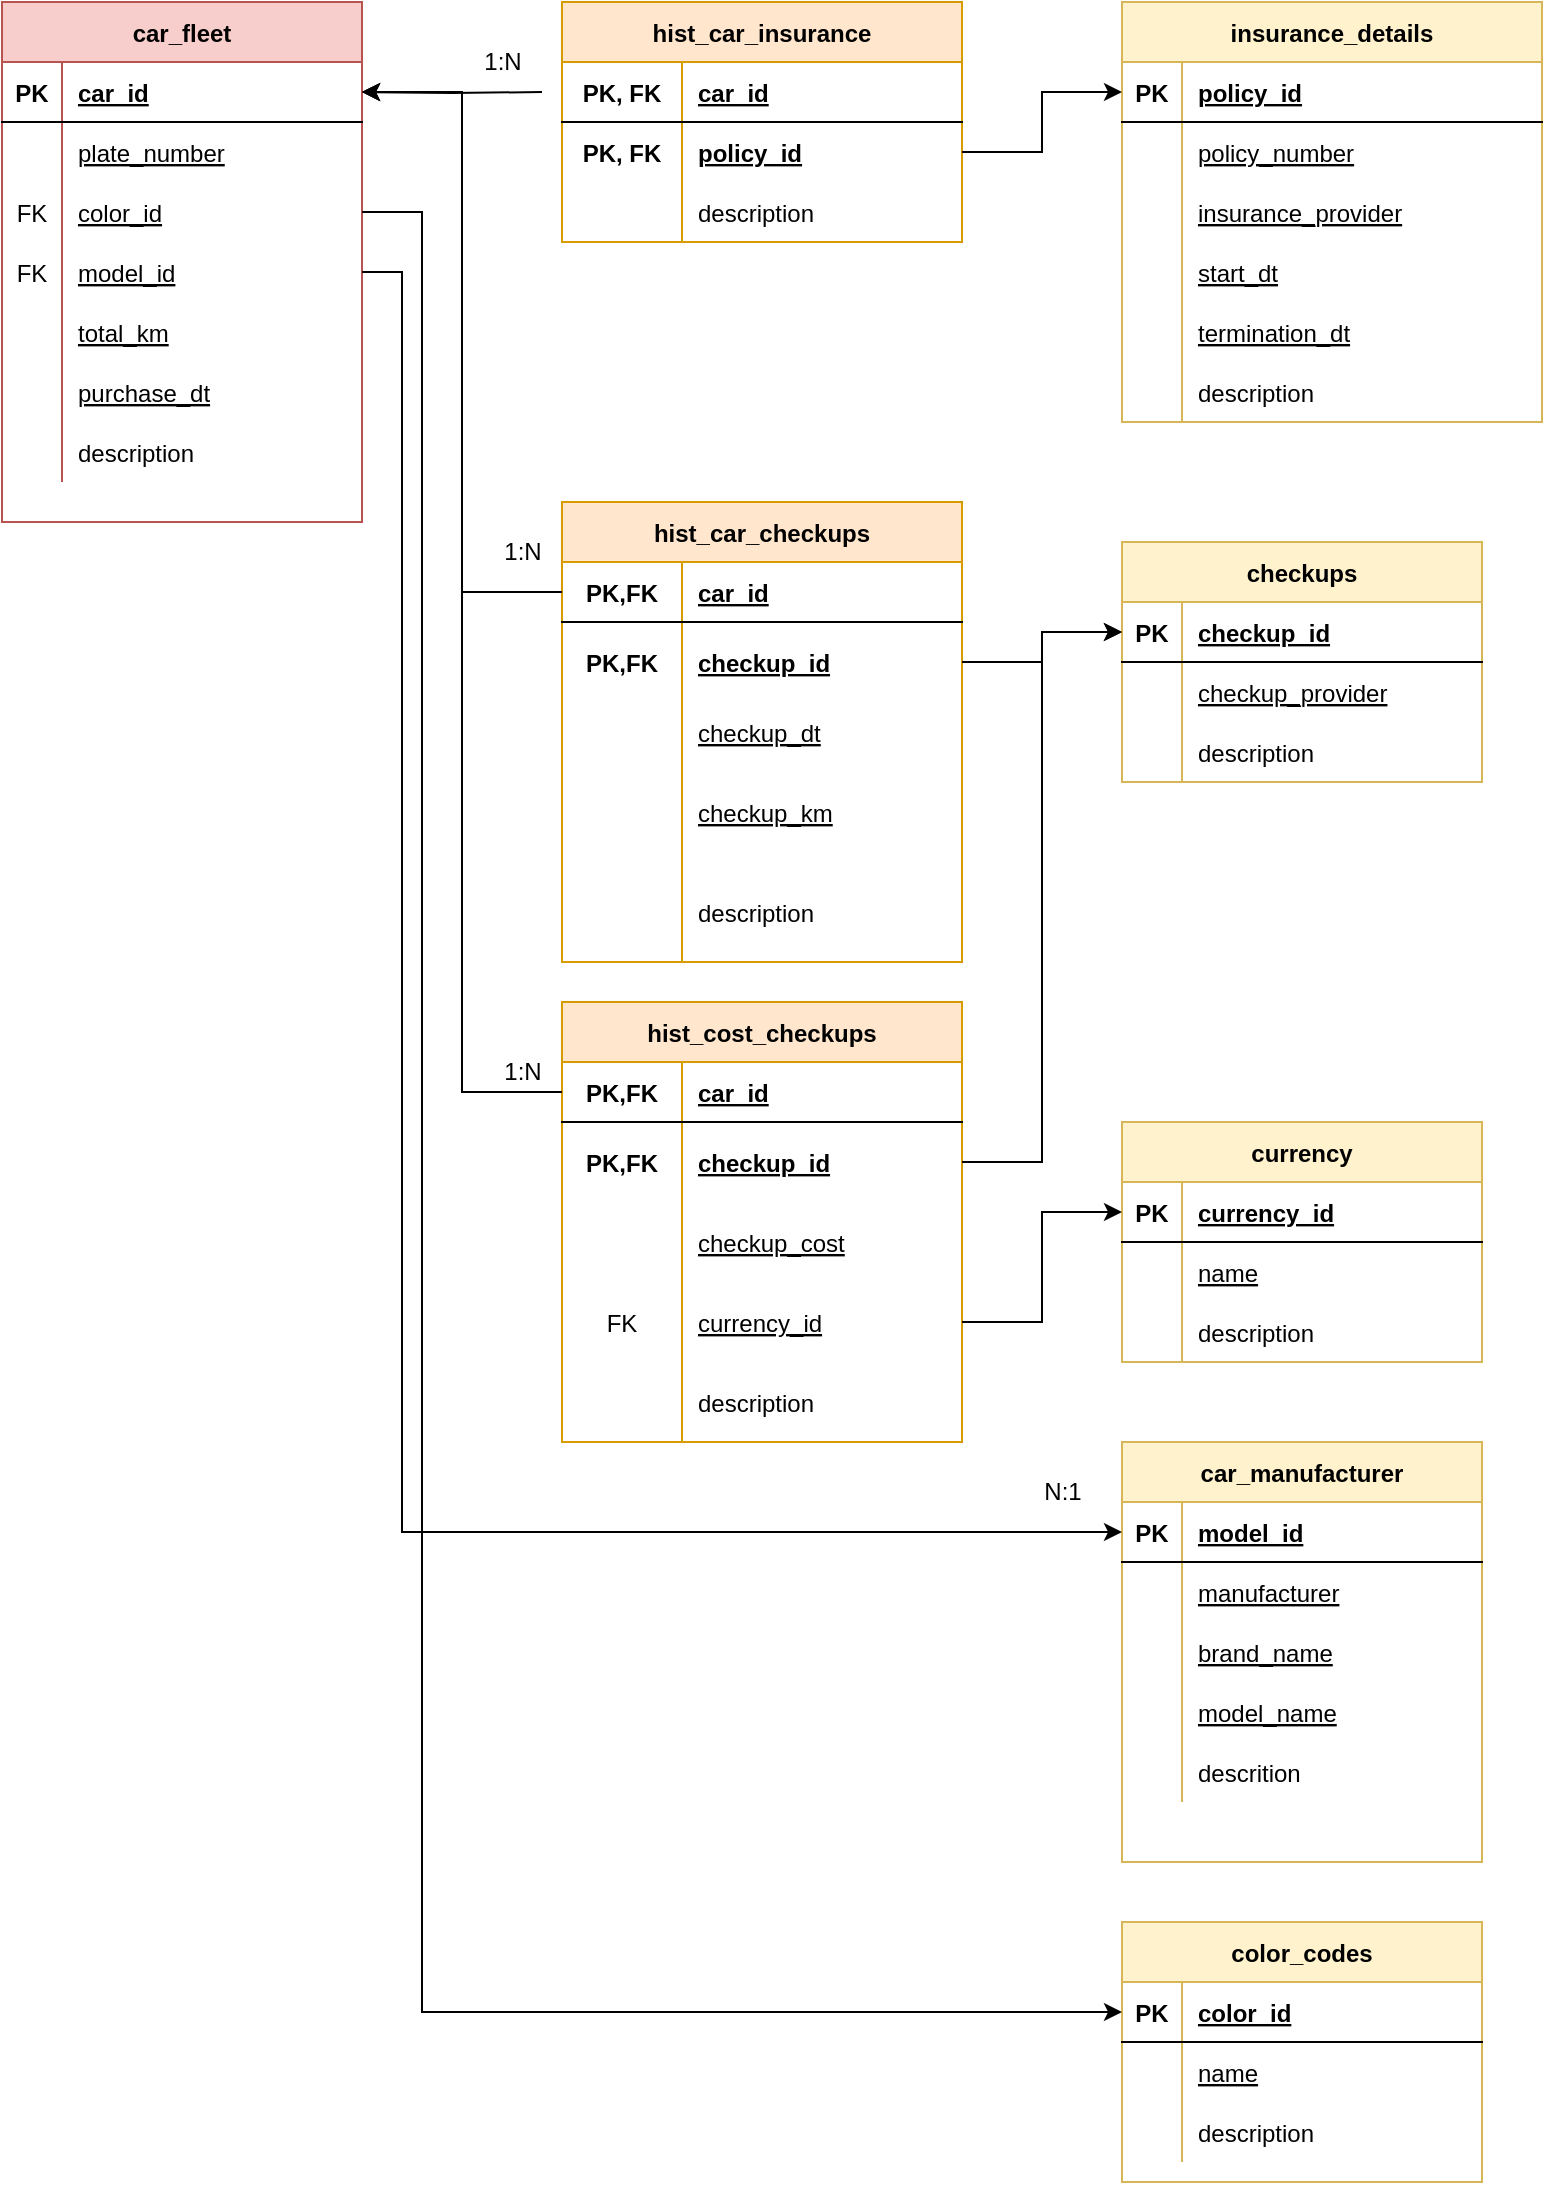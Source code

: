 <mxfile version="20.3.0" type="device"><diagram id="R2lEEEUBdFMjLlhIrx00" name="Assessment _SQL _KeepCoding"><mxGraphModel dx="1747" dy="847" grid="1" gridSize="10" guides="1" tooltips="1" connect="1" arrows="1" fold="1" page="1" pageScale="1" pageWidth="850" pageHeight="1100" math="0" shadow="0" extFonts="Permanent Marker^https://fonts.googleapis.com/css?family=Permanent+Marker"><root><mxCell id="0"/><mxCell id="1" parent="0"/><mxCell id="66miXNXE7-vzJyW-9gJC-1" value="car_fleet" style="shape=table;startSize=30;container=1;collapsible=1;childLayout=tableLayout;fixedRows=1;rowLines=0;fontStyle=1;align=center;resizeLast=1;fillColor=#f8cecc;strokeColor=#b85450;" parent="1" vertex="1"><mxGeometry x="-800" y="40" width="180" height="260" as="geometry"/></mxCell><mxCell id="66miXNXE7-vzJyW-9gJC-2" value="" style="shape=tableRow;horizontal=0;startSize=0;swimlaneHead=0;swimlaneBody=0;fillColor=none;collapsible=0;dropTarget=0;points=[[0,0.5],[1,0.5]];portConstraint=eastwest;top=0;left=0;right=0;bottom=1;" parent="66miXNXE7-vzJyW-9gJC-1" vertex="1"><mxGeometry y="30" width="180" height="30" as="geometry"/></mxCell><mxCell id="66miXNXE7-vzJyW-9gJC-3" value="PK" style="shape=partialRectangle;connectable=0;fillColor=none;top=0;left=0;bottom=0;right=0;fontStyle=1;overflow=hidden;" parent="66miXNXE7-vzJyW-9gJC-2" vertex="1"><mxGeometry width="30" height="30" as="geometry"><mxRectangle width="30" height="30" as="alternateBounds"/></mxGeometry></mxCell><mxCell id="66miXNXE7-vzJyW-9gJC-4" value="car_id" style="shape=partialRectangle;connectable=0;fillColor=none;top=0;left=0;bottom=0;right=0;align=left;spacingLeft=6;fontStyle=5;overflow=hidden;" parent="66miXNXE7-vzJyW-9gJC-2" vertex="1"><mxGeometry x="30" width="150" height="30" as="geometry"><mxRectangle width="150" height="30" as="alternateBounds"/></mxGeometry></mxCell><mxCell id="66miXNXE7-vzJyW-9gJC-11" value="" style="shape=tableRow;horizontal=0;startSize=0;swimlaneHead=0;swimlaneBody=0;fillColor=none;collapsible=0;dropTarget=0;points=[[0,0.5],[1,0.5]];portConstraint=eastwest;top=0;left=0;right=0;bottom=0;" parent="66miXNXE7-vzJyW-9gJC-1" vertex="1"><mxGeometry y="60" width="180" height="30" as="geometry"/></mxCell><mxCell id="66miXNXE7-vzJyW-9gJC-12" value="" style="shape=partialRectangle;connectable=0;fillColor=none;top=0;left=0;bottom=0;right=0;editable=1;overflow=hidden;" parent="66miXNXE7-vzJyW-9gJC-11" vertex="1"><mxGeometry width="30" height="30" as="geometry"><mxRectangle width="30" height="30" as="alternateBounds"/></mxGeometry></mxCell><mxCell id="66miXNXE7-vzJyW-9gJC-13" value="plate_number" style="shape=partialRectangle;connectable=0;fillColor=none;top=0;left=0;bottom=0;right=0;align=left;spacingLeft=6;overflow=hidden;fontStyle=4" parent="66miXNXE7-vzJyW-9gJC-11" vertex="1"><mxGeometry x="30" width="150" height="30" as="geometry"><mxRectangle width="150" height="30" as="alternateBounds"/></mxGeometry></mxCell><mxCell id="66miXNXE7-vzJyW-9gJC-263" value="" style="shape=tableRow;horizontal=0;startSize=0;swimlaneHead=0;swimlaneBody=0;fillColor=none;collapsible=0;dropTarget=0;points=[[0,0.5],[1,0.5]];portConstraint=eastwest;top=0;left=0;right=0;bottom=0;" parent="66miXNXE7-vzJyW-9gJC-1" vertex="1"><mxGeometry y="90" width="180" height="30" as="geometry"/></mxCell><mxCell id="66miXNXE7-vzJyW-9gJC-264" value="FK" style="shape=partialRectangle;connectable=0;fillColor=none;top=0;left=0;bottom=0;right=0;editable=1;overflow=hidden;" parent="66miXNXE7-vzJyW-9gJC-263" vertex="1"><mxGeometry width="30" height="30" as="geometry"><mxRectangle width="30" height="30" as="alternateBounds"/></mxGeometry></mxCell><mxCell id="66miXNXE7-vzJyW-9gJC-265" value="color_id" style="shape=partialRectangle;connectable=0;fillColor=none;top=0;left=0;bottom=0;right=0;align=left;spacingLeft=6;overflow=hidden;fontStyle=4" parent="66miXNXE7-vzJyW-9gJC-263" vertex="1"><mxGeometry x="30" width="150" height="30" as="geometry"><mxRectangle width="150" height="30" as="alternateBounds"/></mxGeometry></mxCell><mxCell id="66miXNXE7-vzJyW-9gJC-260" value="" style="shape=tableRow;horizontal=0;startSize=0;swimlaneHead=0;swimlaneBody=0;fillColor=none;collapsible=0;dropTarget=0;points=[[0,0.5],[1,0.5]];portConstraint=eastwest;top=0;left=0;right=0;bottom=0;" parent="66miXNXE7-vzJyW-9gJC-1" vertex="1"><mxGeometry y="120" width="180" height="30" as="geometry"/></mxCell><mxCell id="66miXNXE7-vzJyW-9gJC-261" value="FK" style="shape=partialRectangle;connectable=0;fillColor=none;top=0;left=0;bottom=0;right=0;editable=1;overflow=hidden;" parent="66miXNXE7-vzJyW-9gJC-260" vertex="1"><mxGeometry width="30" height="30" as="geometry"><mxRectangle width="30" height="30" as="alternateBounds"/></mxGeometry></mxCell><mxCell id="66miXNXE7-vzJyW-9gJC-262" value="model_id" style="shape=partialRectangle;connectable=0;fillColor=none;top=0;left=0;bottom=0;right=0;align=left;spacingLeft=6;overflow=hidden;fontStyle=4" parent="66miXNXE7-vzJyW-9gJC-260" vertex="1"><mxGeometry x="30" width="150" height="30" as="geometry"><mxRectangle width="150" height="30" as="alternateBounds"/></mxGeometry></mxCell><mxCell id="66miXNXE7-vzJyW-9gJC-14" value="" style="shape=tableRow;horizontal=0;startSize=0;swimlaneHead=0;swimlaneBody=0;fillColor=none;collapsible=0;dropTarget=0;points=[[0,0.5],[1,0.5]];portConstraint=eastwest;top=0;left=0;right=0;bottom=0;" parent="66miXNXE7-vzJyW-9gJC-1" vertex="1"><mxGeometry y="150" width="180" height="30" as="geometry"/></mxCell><mxCell id="66miXNXE7-vzJyW-9gJC-15" value="" style="shape=partialRectangle;connectable=0;fillColor=none;top=0;left=0;bottom=0;right=0;editable=1;overflow=hidden;" parent="66miXNXE7-vzJyW-9gJC-14" vertex="1"><mxGeometry width="30" height="30" as="geometry"><mxRectangle width="30" height="30" as="alternateBounds"/></mxGeometry></mxCell><mxCell id="66miXNXE7-vzJyW-9gJC-16" value="total_km" style="shape=partialRectangle;connectable=0;fillColor=none;top=0;left=0;bottom=0;right=0;align=left;spacingLeft=6;overflow=hidden;fontStyle=4" parent="66miXNXE7-vzJyW-9gJC-14" vertex="1"><mxGeometry x="30" width="150" height="30" as="geometry"><mxRectangle width="150" height="30" as="alternateBounds"/></mxGeometry></mxCell><mxCell id="66miXNXE7-vzJyW-9gJC-17" value="" style="shape=tableRow;horizontal=0;startSize=0;swimlaneHead=0;swimlaneBody=0;fillColor=none;collapsible=0;dropTarget=0;points=[[0,0.5],[1,0.5]];portConstraint=eastwest;top=0;left=0;right=0;bottom=0;" parent="66miXNXE7-vzJyW-9gJC-1" vertex="1"><mxGeometry y="180" width="180" height="30" as="geometry"/></mxCell><mxCell id="66miXNXE7-vzJyW-9gJC-18" value="" style="shape=partialRectangle;connectable=0;fillColor=none;top=0;left=0;bottom=0;right=0;editable=1;overflow=hidden;" parent="66miXNXE7-vzJyW-9gJC-17" vertex="1"><mxGeometry width="30" height="30" as="geometry"><mxRectangle width="30" height="30" as="alternateBounds"/></mxGeometry></mxCell><mxCell id="66miXNXE7-vzJyW-9gJC-19" value="purchase_dt" style="shape=partialRectangle;connectable=0;fillColor=none;top=0;left=0;bottom=0;right=0;align=left;spacingLeft=6;overflow=hidden;fontStyle=4" parent="66miXNXE7-vzJyW-9gJC-17" vertex="1"><mxGeometry x="30" width="150" height="30" as="geometry"><mxRectangle width="150" height="30" as="alternateBounds"/></mxGeometry></mxCell><mxCell id="msIS6gb7sy9g52AJE3PN-18" value="" style="shape=tableRow;horizontal=0;startSize=0;swimlaneHead=0;swimlaneBody=0;fillColor=none;collapsible=0;dropTarget=0;points=[[0,0.5],[1,0.5]];portConstraint=eastwest;top=0;left=0;right=0;bottom=0;" parent="66miXNXE7-vzJyW-9gJC-1" vertex="1"><mxGeometry y="210" width="180" height="30" as="geometry"/></mxCell><mxCell id="msIS6gb7sy9g52AJE3PN-19" value="" style="shape=partialRectangle;connectable=0;fillColor=none;top=0;left=0;bottom=0;right=0;editable=1;overflow=hidden;" parent="msIS6gb7sy9g52AJE3PN-18" vertex="1"><mxGeometry width="30" height="30" as="geometry"><mxRectangle width="30" height="30" as="alternateBounds"/></mxGeometry></mxCell><mxCell id="msIS6gb7sy9g52AJE3PN-20" value="description" style="shape=partialRectangle;connectable=0;fillColor=none;top=0;left=0;bottom=0;right=0;align=left;spacingLeft=6;overflow=hidden;fontStyle=0" parent="msIS6gb7sy9g52AJE3PN-18" vertex="1"><mxGeometry x="30" width="150" height="30" as="geometry"><mxRectangle width="150" height="30" as="alternateBounds"/></mxGeometry></mxCell><mxCell id="66miXNXE7-vzJyW-9gJC-29" value="hist_car_checkups" style="shape=table;startSize=30;container=1;collapsible=1;childLayout=tableLayout;fixedRows=1;rowLines=0;fontStyle=1;align=center;resizeLast=1;fillColor=#ffe6cc;strokeColor=#d79b00;" parent="1" vertex="1"><mxGeometry x="-520" y="290" width="200" height="230" as="geometry"/></mxCell><mxCell id="66miXNXE7-vzJyW-9gJC-33" value="" style="shape=tableRow;horizontal=0;startSize=0;swimlaneHead=0;swimlaneBody=0;fillColor=none;collapsible=0;dropTarget=0;points=[[0,0.5],[1,0.5]];portConstraint=eastwest;top=0;left=0;right=0;bottom=1;" parent="66miXNXE7-vzJyW-9gJC-29" vertex="1"><mxGeometry y="30" width="200" height="30" as="geometry"/></mxCell><mxCell id="66miXNXE7-vzJyW-9gJC-34" value="PK,FK" style="shape=partialRectangle;connectable=0;fillColor=none;top=0;left=0;bottom=0;right=0;fontStyle=1;overflow=hidden;" parent="66miXNXE7-vzJyW-9gJC-33" vertex="1"><mxGeometry width="60" height="30" as="geometry"><mxRectangle width="60" height="30" as="alternateBounds"/></mxGeometry></mxCell><mxCell id="66miXNXE7-vzJyW-9gJC-35" value="car_id" style="shape=partialRectangle;connectable=0;fillColor=none;top=0;left=0;bottom=0;right=0;align=left;spacingLeft=6;fontStyle=5;overflow=hidden;" parent="66miXNXE7-vzJyW-9gJC-33" vertex="1"><mxGeometry x="60" width="140" height="30" as="geometry"><mxRectangle width="140" height="30" as="alternateBounds"/></mxGeometry></mxCell><mxCell id="66miXNXE7-vzJyW-9gJC-256" value="" style="shape=tableRow;horizontal=0;startSize=0;swimlaneHead=0;swimlaneBody=0;fillColor=none;collapsible=0;dropTarget=0;points=[[0,0.5],[1,0.5]];portConstraint=eastwest;top=0;left=0;right=0;bottom=0;" parent="66miXNXE7-vzJyW-9gJC-29" vertex="1"><mxGeometry y="60" width="200" height="40" as="geometry"/></mxCell><mxCell id="66miXNXE7-vzJyW-9gJC-257" value="PK,FK" style="shape=partialRectangle;connectable=0;fillColor=none;top=0;left=0;bottom=0;right=0;editable=1;overflow=hidden;fontStyle=1" parent="66miXNXE7-vzJyW-9gJC-256" vertex="1"><mxGeometry width="60" height="40" as="geometry"><mxRectangle width="60" height="40" as="alternateBounds"/></mxGeometry></mxCell><mxCell id="66miXNXE7-vzJyW-9gJC-258" value="checkup_id" style="shape=partialRectangle;connectable=0;fillColor=none;top=0;left=0;bottom=0;right=0;align=left;spacingLeft=6;overflow=hidden;fontStyle=5" parent="66miXNXE7-vzJyW-9gJC-256" vertex="1"><mxGeometry x="60" width="140" height="40" as="geometry"><mxRectangle width="140" height="40" as="alternateBounds"/></mxGeometry></mxCell><mxCell id="66miXNXE7-vzJyW-9gJC-36" value="" style="shape=tableRow;horizontal=0;startSize=0;swimlaneHead=0;swimlaneBody=0;fillColor=none;collapsible=0;dropTarget=0;points=[[0,0.5],[1,0.5]];portConstraint=eastwest;top=0;left=0;right=0;bottom=0;" parent="66miXNXE7-vzJyW-9gJC-29" vertex="1"><mxGeometry y="100" width="200" height="30" as="geometry"/></mxCell><mxCell id="66miXNXE7-vzJyW-9gJC-37" value="" style="shape=partialRectangle;connectable=0;fillColor=none;top=0;left=0;bottom=0;right=0;editable=1;overflow=hidden;" parent="66miXNXE7-vzJyW-9gJC-36" vertex="1"><mxGeometry width="60" height="30" as="geometry"><mxRectangle width="60" height="30" as="alternateBounds"/></mxGeometry></mxCell><mxCell id="66miXNXE7-vzJyW-9gJC-38" value="checkup_dt" style="shape=partialRectangle;connectable=0;fillColor=none;top=0;left=0;bottom=0;right=0;align=left;spacingLeft=6;overflow=hidden;fontStyle=4" parent="66miXNXE7-vzJyW-9gJC-36" vertex="1"><mxGeometry x="60" width="140" height="30" as="geometry"><mxRectangle width="140" height="30" as="alternateBounds"/></mxGeometry></mxCell><mxCell id="66miXNXE7-vzJyW-9gJC-42" value="" style="shape=tableRow;horizontal=0;startSize=0;swimlaneHead=0;swimlaneBody=0;fillColor=none;collapsible=0;dropTarget=0;points=[[0,0.5],[1,0.5]];portConstraint=eastwest;top=0;left=0;right=0;bottom=0;" parent="66miXNXE7-vzJyW-9gJC-29" vertex="1"><mxGeometry y="130" width="200" height="50" as="geometry"/></mxCell><mxCell id="66miXNXE7-vzJyW-9gJC-43" value="" style="shape=partialRectangle;connectable=0;fillColor=none;top=0;left=0;bottom=0;right=0;editable=1;overflow=hidden;" parent="66miXNXE7-vzJyW-9gJC-42" vertex="1"><mxGeometry width="60" height="50" as="geometry"><mxRectangle width="60" height="50" as="alternateBounds"/></mxGeometry></mxCell><mxCell id="66miXNXE7-vzJyW-9gJC-44" value="checkup_km" style="shape=partialRectangle;connectable=0;fillColor=none;top=0;left=0;bottom=0;right=0;align=left;spacingLeft=6;overflow=hidden;fontStyle=4" parent="66miXNXE7-vzJyW-9gJC-42" vertex="1"><mxGeometry x="60" width="140" height="50" as="geometry"><mxRectangle width="140" height="50" as="alternateBounds"/></mxGeometry></mxCell><mxCell id="kOmPLWge3kSSVFrsm4hK-1" value="" style="shape=tableRow;horizontal=0;startSize=0;swimlaneHead=0;swimlaneBody=0;fillColor=none;collapsible=0;dropTarget=0;points=[[0,0.5],[1,0.5]];portConstraint=eastwest;top=0;left=0;right=0;bottom=0;" parent="66miXNXE7-vzJyW-9gJC-29" vertex="1"><mxGeometry y="180" width="200" height="50" as="geometry"/></mxCell><mxCell id="kOmPLWge3kSSVFrsm4hK-2" value="" style="shape=partialRectangle;connectable=0;fillColor=none;top=0;left=0;bottom=0;right=0;editable=1;overflow=hidden;" parent="kOmPLWge3kSSVFrsm4hK-1" vertex="1"><mxGeometry width="60" height="50" as="geometry"><mxRectangle width="60" height="50" as="alternateBounds"/></mxGeometry></mxCell><mxCell id="kOmPLWge3kSSVFrsm4hK-3" value="description" style="shape=partialRectangle;connectable=0;fillColor=none;top=0;left=0;bottom=0;right=0;align=left;spacingLeft=6;overflow=hidden;fontStyle=0" parent="kOmPLWge3kSSVFrsm4hK-1" vertex="1"><mxGeometry x="60" width="140" height="50" as="geometry"><mxRectangle width="140" height="50" as="alternateBounds"/></mxGeometry></mxCell><mxCell id="66miXNXE7-vzJyW-9gJC-45" value="insurance_details" style="shape=table;startSize=30;container=1;collapsible=1;childLayout=tableLayout;fixedRows=1;rowLines=0;fontStyle=1;align=center;resizeLast=1;fillColor=#fff2cc;strokeColor=#d6b656;" parent="1" vertex="1"><mxGeometry x="-240" y="40" width="210" height="210" as="geometry"/></mxCell><mxCell id="66miXNXE7-vzJyW-9gJC-46" value="" style="shape=tableRow;horizontal=0;startSize=0;swimlaneHead=0;swimlaneBody=0;fillColor=none;collapsible=0;dropTarget=0;points=[[0,0.5],[1,0.5]];portConstraint=eastwest;top=0;left=0;right=0;bottom=1;" parent="66miXNXE7-vzJyW-9gJC-45" vertex="1"><mxGeometry y="30" width="210" height="30" as="geometry"/></mxCell><mxCell id="66miXNXE7-vzJyW-9gJC-47" value="PK" style="shape=partialRectangle;connectable=0;fillColor=none;top=0;left=0;bottom=0;right=0;fontStyle=1;overflow=hidden;" parent="66miXNXE7-vzJyW-9gJC-46" vertex="1"><mxGeometry width="30" height="30" as="geometry"><mxRectangle width="30" height="30" as="alternateBounds"/></mxGeometry></mxCell><mxCell id="66miXNXE7-vzJyW-9gJC-48" value="policy_id" style="shape=partialRectangle;connectable=0;fillColor=none;top=0;left=0;bottom=0;right=0;align=left;spacingLeft=6;fontStyle=5;overflow=hidden;" parent="66miXNXE7-vzJyW-9gJC-46" vertex="1"><mxGeometry x="30" width="180" height="30" as="geometry"><mxRectangle width="180" height="30" as="alternateBounds"/></mxGeometry></mxCell><mxCell id="66miXNXE7-vzJyW-9gJC-52" value="" style="shape=tableRow;horizontal=0;startSize=0;swimlaneHead=0;swimlaneBody=0;fillColor=none;collapsible=0;dropTarget=0;points=[[0,0.5],[1,0.5]];portConstraint=eastwest;top=0;left=0;right=0;bottom=0;" parent="66miXNXE7-vzJyW-9gJC-45" vertex="1"><mxGeometry y="60" width="210" height="30" as="geometry"/></mxCell><mxCell id="66miXNXE7-vzJyW-9gJC-53" value="" style="shape=partialRectangle;connectable=0;fillColor=none;top=0;left=0;bottom=0;right=0;editable=1;overflow=hidden;" parent="66miXNXE7-vzJyW-9gJC-52" vertex="1"><mxGeometry width="30" height="30" as="geometry"><mxRectangle width="30" height="30" as="alternateBounds"/></mxGeometry></mxCell><mxCell id="66miXNXE7-vzJyW-9gJC-54" value="policy_number" style="shape=partialRectangle;connectable=0;fillColor=none;top=0;left=0;bottom=0;right=0;align=left;spacingLeft=6;overflow=hidden;fontStyle=4" parent="66miXNXE7-vzJyW-9gJC-52" vertex="1"><mxGeometry x="30" width="180" height="30" as="geometry"><mxRectangle width="180" height="30" as="alternateBounds"/></mxGeometry></mxCell><mxCell id="66miXNXE7-vzJyW-9gJC-145" value="" style="shape=tableRow;horizontal=0;startSize=0;swimlaneHead=0;swimlaneBody=0;fillColor=none;collapsible=0;dropTarget=0;points=[[0,0.5],[1,0.5]];portConstraint=eastwest;top=0;left=0;right=0;bottom=0;" parent="66miXNXE7-vzJyW-9gJC-45" vertex="1"><mxGeometry y="90" width="210" height="30" as="geometry"/></mxCell><mxCell id="66miXNXE7-vzJyW-9gJC-146" value="" style="shape=partialRectangle;connectable=0;fillColor=none;top=0;left=0;bottom=0;right=0;editable=1;overflow=hidden;" parent="66miXNXE7-vzJyW-9gJC-145" vertex="1"><mxGeometry width="30" height="30" as="geometry"><mxRectangle width="30" height="30" as="alternateBounds"/></mxGeometry></mxCell><mxCell id="66miXNXE7-vzJyW-9gJC-147" value="insurance_provider" style="shape=partialRectangle;connectable=0;fillColor=none;top=0;left=0;bottom=0;right=0;align=left;spacingLeft=6;overflow=hidden;fontStyle=4" parent="66miXNXE7-vzJyW-9gJC-145" vertex="1"><mxGeometry x="30" width="180" height="30" as="geometry"><mxRectangle width="180" height="30" as="alternateBounds"/></mxGeometry></mxCell><mxCell id="msIS6gb7sy9g52AJE3PN-24" value="" style="shape=tableRow;horizontal=0;startSize=0;swimlaneHead=0;swimlaneBody=0;fillColor=none;collapsible=0;dropTarget=0;points=[[0,0.5],[1,0.5]];portConstraint=eastwest;top=0;left=0;right=0;bottom=0;" parent="66miXNXE7-vzJyW-9gJC-45" vertex="1"><mxGeometry y="120" width="210" height="30" as="geometry"/></mxCell><mxCell id="msIS6gb7sy9g52AJE3PN-25" value="" style="shape=partialRectangle;connectable=0;fillColor=none;top=0;left=0;bottom=0;right=0;editable=1;overflow=hidden;" parent="msIS6gb7sy9g52AJE3PN-24" vertex="1"><mxGeometry width="30" height="30" as="geometry"><mxRectangle width="30" height="30" as="alternateBounds"/></mxGeometry></mxCell><mxCell id="msIS6gb7sy9g52AJE3PN-26" value="start_dt" style="shape=partialRectangle;connectable=0;fillColor=none;top=0;left=0;bottom=0;right=0;align=left;spacingLeft=6;overflow=hidden;fontStyle=4" parent="msIS6gb7sy9g52AJE3PN-24" vertex="1"><mxGeometry x="30" width="180" height="30" as="geometry"><mxRectangle width="180" height="30" as="alternateBounds"/></mxGeometry></mxCell><mxCell id="66miXNXE7-vzJyW-9gJC-123" value="" style="shape=tableRow;horizontal=0;startSize=0;swimlaneHead=0;swimlaneBody=0;fillColor=none;collapsible=0;dropTarget=0;points=[[0,0.5],[1,0.5]];portConstraint=eastwest;top=0;left=0;right=0;bottom=0;" parent="66miXNXE7-vzJyW-9gJC-45" vertex="1"><mxGeometry y="150" width="210" height="30" as="geometry"/></mxCell><mxCell id="66miXNXE7-vzJyW-9gJC-124" value="" style="shape=partialRectangle;connectable=0;fillColor=none;top=0;left=0;bottom=0;right=0;editable=1;overflow=hidden;" parent="66miXNXE7-vzJyW-9gJC-123" vertex="1"><mxGeometry width="30" height="30" as="geometry"><mxRectangle width="30" height="30" as="alternateBounds"/></mxGeometry></mxCell><mxCell id="66miXNXE7-vzJyW-9gJC-125" value="termination_dt" style="shape=partialRectangle;connectable=0;fillColor=none;top=0;left=0;bottom=0;right=0;align=left;spacingLeft=6;overflow=hidden;fontStyle=4" parent="66miXNXE7-vzJyW-9gJC-123" vertex="1"><mxGeometry x="30" width="180" height="30" as="geometry"><mxRectangle width="180" height="30" as="alternateBounds"/></mxGeometry></mxCell><mxCell id="msIS6gb7sy9g52AJE3PN-21" value="" style="shape=tableRow;horizontal=0;startSize=0;swimlaneHead=0;swimlaneBody=0;fillColor=none;collapsible=0;dropTarget=0;points=[[0,0.5],[1,0.5]];portConstraint=eastwest;top=0;left=0;right=0;bottom=0;" parent="66miXNXE7-vzJyW-9gJC-45" vertex="1"><mxGeometry y="180" width="210" height="30" as="geometry"/></mxCell><mxCell id="msIS6gb7sy9g52AJE3PN-22" value="" style="shape=partialRectangle;connectable=0;fillColor=none;top=0;left=0;bottom=0;right=0;editable=1;overflow=hidden;" parent="msIS6gb7sy9g52AJE3PN-21" vertex="1"><mxGeometry width="30" height="30" as="geometry"><mxRectangle width="30" height="30" as="alternateBounds"/></mxGeometry></mxCell><mxCell id="msIS6gb7sy9g52AJE3PN-23" value="description" style="shape=partialRectangle;connectable=0;fillColor=none;top=0;left=0;bottom=0;right=0;align=left;spacingLeft=6;overflow=hidden;fontStyle=0" parent="msIS6gb7sy9g52AJE3PN-21" vertex="1"><mxGeometry x="30" width="180" height="30" as="geometry"><mxRectangle width="180" height="30" as="alternateBounds"/></mxGeometry></mxCell><mxCell id="66miXNXE7-vzJyW-9gJC-74" value="hist_car_insurance" style="shape=table;startSize=30;container=1;collapsible=1;childLayout=tableLayout;fixedRows=1;rowLines=0;fontStyle=1;align=center;resizeLast=1;fillColor=#ffe6cc;strokeColor=#d79b00;" parent="1" vertex="1"><mxGeometry x="-520" y="40" width="200" height="120" as="geometry"/></mxCell><mxCell id="66miXNXE7-vzJyW-9gJC-111" value="" style="shape=tableRow;horizontal=0;startSize=0;swimlaneHead=0;swimlaneBody=0;fillColor=none;collapsible=0;dropTarget=0;points=[[0,0.5],[1,0.5]];portConstraint=eastwest;top=0;left=0;right=0;bottom=1;" parent="66miXNXE7-vzJyW-9gJC-74" vertex="1"><mxGeometry y="30" width="200" height="30" as="geometry"/></mxCell><mxCell id="66miXNXE7-vzJyW-9gJC-112" value="PK, FK" style="shape=partialRectangle;connectable=0;fillColor=none;top=0;left=0;bottom=0;right=0;fontStyle=1;overflow=hidden;" parent="66miXNXE7-vzJyW-9gJC-111" vertex="1"><mxGeometry width="60" height="30" as="geometry"><mxRectangle width="60" height="30" as="alternateBounds"/></mxGeometry></mxCell><mxCell id="66miXNXE7-vzJyW-9gJC-113" value="car_id" style="shape=partialRectangle;connectable=0;fillColor=none;top=0;left=0;bottom=0;right=0;align=left;spacingLeft=6;fontStyle=5;overflow=hidden;" parent="66miXNXE7-vzJyW-9gJC-111" vertex="1"><mxGeometry x="60" width="140" height="30" as="geometry"><mxRectangle width="140" height="30" as="alternateBounds"/></mxGeometry></mxCell><mxCell id="66miXNXE7-vzJyW-9gJC-81" value="" style="shape=tableRow;horizontal=0;startSize=0;swimlaneHead=0;swimlaneBody=0;fillColor=none;collapsible=0;dropTarget=0;points=[[0,0.5],[1,0.5]];portConstraint=eastwest;top=0;left=0;right=0;bottom=0;" parent="66miXNXE7-vzJyW-9gJC-74" vertex="1"><mxGeometry y="60" width="200" height="30" as="geometry"/></mxCell><mxCell id="66miXNXE7-vzJyW-9gJC-82" value="PK, FK" style="shape=partialRectangle;connectable=0;fillColor=none;top=0;left=0;bottom=0;right=0;editable=1;overflow=hidden;fontStyle=1" parent="66miXNXE7-vzJyW-9gJC-81" vertex="1"><mxGeometry width="60" height="30" as="geometry"><mxRectangle width="60" height="30" as="alternateBounds"/></mxGeometry></mxCell><mxCell id="66miXNXE7-vzJyW-9gJC-83" value="policy_id" style="shape=partialRectangle;connectable=0;fillColor=none;top=0;left=0;bottom=0;right=0;align=left;spacingLeft=6;overflow=hidden;fontStyle=5" parent="66miXNXE7-vzJyW-9gJC-81" vertex="1"><mxGeometry x="60" width="140" height="30" as="geometry"><mxRectangle width="140" height="30" as="alternateBounds"/></mxGeometry></mxCell><mxCell id="msIS6gb7sy9g52AJE3PN-27" value="" style="shape=tableRow;horizontal=0;startSize=0;swimlaneHead=0;swimlaneBody=0;fillColor=none;collapsible=0;dropTarget=0;points=[[0,0.5],[1,0.5]];portConstraint=eastwest;top=0;left=0;right=0;bottom=0;" parent="66miXNXE7-vzJyW-9gJC-74" vertex="1"><mxGeometry y="90" width="200" height="30" as="geometry"/></mxCell><mxCell id="msIS6gb7sy9g52AJE3PN-28" value="" style="shape=partialRectangle;connectable=0;fillColor=none;top=0;left=0;bottom=0;right=0;editable=1;overflow=hidden;fontStyle=1" parent="msIS6gb7sy9g52AJE3PN-27" vertex="1"><mxGeometry width="60" height="30" as="geometry"><mxRectangle width="60" height="30" as="alternateBounds"/></mxGeometry></mxCell><mxCell id="msIS6gb7sy9g52AJE3PN-29" value="description" style="shape=partialRectangle;connectable=0;fillColor=none;top=0;left=0;bottom=0;right=0;align=left;spacingLeft=6;overflow=hidden;fontStyle=0" parent="msIS6gb7sy9g52AJE3PN-27" vertex="1"><mxGeometry x="60" width="140" height="30" as="geometry"><mxRectangle width="140" height="30" as="alternateBounds"/></mxGeometry></mxCell><mxCell id="66miXNXE7-vzJyW-9gJC-126" style="edgeStyle=orthogonalEdgeStyle;rounded=0;orthogonalLoop=1;jettySize=auto;html=1;exitX=1;exitY=0.5;exitDx=0;exitDy=0;entryX=0;entryY=0.5;entryDx=0;entryDy=0;" parent="1" source="66miXNXE7-vzJyW-9gJC-81" target="66miXNXE7-vzJyW-9gJC-46" edge="1"><mxGeometry relative="1" as="geometry"/></mxCell><mxCell id="66miXNXE7-vzJyW-9gJC-127" style="edgeStyle=orthogonalEdgeStyle;rounded=0;orthogonalLoop=1;jettySize=auto;html=1;exitX=0;exitY=0.5;exitDx=0;exitDy=0;" parent="1" target="66miXNXE7-vzJyW-9gJC-2" edge="1"><mxGeometry relative="1" as="geometry"><mxPoint x="-530.0" y="85" as="sourcePoint"/></mxGeometry></mxCell><mxCell id="66miXNXE7-vzJyW-9gJC-128" value="checkups" style="shape=table;startSize=30;container=1;collapsible=1;childLayout=tableLayout;fixedRows=1;rowLines=0;fontStyle=1;align=center;resizeLast=1;fillColor=#fff2cc;strokeColor=#d6b656;" parent="1" vertex="1"><mxGeometry x="-240" y="310" width="180" height="120" as="geometry"/></mxCell><mxCell id="66miXNXE7-vzJyW-9gJC-129" value="" style="shape=tableRow;horizontal=0;startSize=0;swimlaneHead=0;swimlaneBody=0;fillColor=none;collapsible=0;dropTarget=0;points=[[0,0.5],[1,0.5]];portConstraint=eastwest;top=0;left=0;right=0;bottom=1;" parent="66miXNXE7-vzJyW-9gJC-128" vertex="1"><mxGeometry y="30" width="180" height="30" as="geometry"/></mxCell><mxCell id="66miXNXE7-vzJyW-9gJC-130" value="PK" style="shape=partialRectangle;connectable=0;fillColor=none;top=0;left=0;bottom=0;right=0;fontStyle=1;overflow=hidden;" parent="66miXNXE7-vzJyW-9gJC-129" vertex="1"><mxGeometry width="30" height="30" as="geometry"><mxRectangle width="30" height="30" as="alternateBounds"/></mxGeometry></mxCell><mxCell id="66miXNXE7-vzJyW-9gJC-131" value="checkup_id" style="shape=partialRectangle;connectable=0;fillColor=none;top=0;left=0;bottom=0;right=0;align=left;spacingLeft=6;fontStyle=5;overflow=hidden;" parent="66miXNXE7-vzJyW-9gJC-129" vertex="1"><mxGeometry x="30" width="150" height="30" as="geometry"><mxRectangle width="150" height="30" as="alternateBounds"/></mxGeometry></mxCell><mxCell id="66miXNXE7-vzJyW-9gJC-135" value="" style="shape=tableRow;horizontal=0;startSize=0;swimlaneHead=0;swimlaneBody=0;fillColor=none;collapsible=0;dropTarget=0;points=[[0,0.5],[1,0.5]];portConstraint=eastwest;top=0;left=0;right=0;bottom=0;" parent="66miXNXE7-vzJyW-9gJC-128" vertex="1"><mxGeometry y="60" width="180" height="30" as="geometry"/></mxCell><mxCell id="66miXNXE7-vzJyW-9gJC-136" value="" style="shape=partialRectangle;connectable=0;fillColor=none;top=0;left=0;bottom=0;right=0;editable=1;overflow=hidden;" parent="66miXNXE7-vzJyW-9gJC-135" vertex="1"><mxGeometry width="30" height="30" as="geometry"><mxRectangle width="30" height="30" as="alternateBounds"/></mxGeometry></mxCell><mxCell id="66miXNXE7-vzJyW-9gJC-137" value="checkup_provider" style="shape=partialRectangle;connectable=0;fillColor=none;top=0;left=0;bottom=0;right=0;align=left;spacingLeft=6;overflow=hidden;fontStyle=4" parent="66miXNXE7-vzJyW-9gJC-135" vertex="1"><mxGeometry x="30" width="150" height="30" as="geometry"><mxRectangle width="150" height="30" as="alternateBounds"/></mxGeometry></mxCell><mxCell id="66miXNXE7-vzJyW-9gJC-148" value="" style="shape=tableRow;horizontal=0;startSize=0;swimlaneHead=0;swimlaneBody=0;fillColor=none;collapsible=0;dropTarget=0;points=[[0,0.5],[1,0.5]];portConstraint=eastwest;top=0;left=0;right=0;bottom=0;" parent="66miXNXE7-vzJyW-9gJC-128" vertex="1"><mxGeometry y="90" width="180" height="30" as="geometry"/></mxCell><mxCell id="66miXNXE7-vzJyW-9gJC-149" value="" style="shape=partialRectangle;connectable=0;fillColor=none;top=0;left=0;bottom=0;right=0;editable=1;overflow=hidden;" parent="66miXNXE7-vzJyW-9gJC-148" vertex="1"><mxGeometry width="30" height="30" as="geometry"><mxRectangle width="30" height="30" as="alternateBounds"/></mxGeometry></mxCell><mxCell id="66miXNXE7-vzJyW-9gJC-150" value="description" style="shape=partialRectangle;connectable=0;fillColor=none;top=0;left=0;bottom=0;right=0;align=left;spacingLeft=6;overflow=hidden;" parent="66miXNXE7-vzJyW-9gJC-148" vertex="1"><mxGeometry x="30" width="150" height="30" as="geometry"><mxRectangle width="150" height="30" as="alternateBounds"/></mxGeometry></mxCell><mxCell id="66miXNXE7-vzJyW-9gJC-142" style="edgeStyle=orthogonalEdgeStyle;rounded=0;orthogonalLoop=1;jettySize=auto;html=1;exitX=0;exitY=0.5;exitDx=0;exitDy=0;entryX=1;entryY=0.5;entryDx=0;entryDy=0;" parent="1" source="66miXNXE7-vzJyW-9gJC-33" target="66miXNXE7-vzJyW-9gJC-2" edge="1"><mxGeometry relative="1" as="geometry"><mxPoint x="-530" y="355" as="sourcePoint"/><Array as="points"><mxPoint x="-570" y="335"/><mxPoint x="-570" y="85"/></Array></mxGeometry></mxCell><mxCell id="66miXNXE7-vzJyW-9gJC-208" value="car_manufacturer" style="shape=table;startSize=30;container=1;collapsible=1;childLayout=tableLayout;fixedRows=1;rowLines=0;fontStyle=1;align=center;resizeLast=1;fillColor=#fff2cc;strokeColor=#d6b656;" parent="1" vertex="1"><mxGeometry x="-240" y="760" width="180" height="210" as="geometry"/></mxCell><mxCell id="66miXNXE7-vzJyW-9gJC-209" value="" style="shape=tableRow;horizontal=0;startSize=0;swimlaneHead=0;swimlaneBody=0;fillColor=none;collapsible=0;dropTarget=0;points=[[0,0.5],[1,0.5]];portConstraint=eastwest;top=0;left=0;right=0;bottom=1;" parent="66miXNXE7-vzJyW-9gJC-208" vertex="1"><mxGeometry y="30" width="180" height="30" as="geometry"/></mxCell><mxCell id="66miXNXE7-vzJyW-9gJC-210" value="PK" style="shape=partialRectangle;connectable=0;fillColor=none;top=0;left=0;bottom=0;right=0;fontStyle=1;overflow=hidden;" parent="66miXNXE7-vzJyW-9gJC-209" vertex="1"><mxGeometry width="30" height="30" as="geometry"><mxRectangle width="30" height="30" as="alternateBounds"/></mxGeometry></mxCell><mxCell id="66miXNXE7-vzJyW-9gJC-211" value="model_id" style="shape=partialRectangle;connectable=0;fillColor=none;top=0;left=0;bottom=0;right=0;align=left;spacingLeft=6;fontStyle=5;overflow=hidden;" parent="66miXNXE7-vzJyW-9gJC-209" vertex="1"><mxGeometry x="30" width="150" height="30" as="geometry"><mxRectangle width="150" height="30" as="alternateBounds"/></mxGeometry></mxCell><mxCell id="66miXNXE7-vzJyW-9gJC-215" value="" style="shape=tableRow;horizontal=0;startSize=0;swimlaneHead=0;swimlaneBody=0;fillColor=none;collapsible=0;dropTarget=0;points=[[0,0.5],[1,0.5]];portConstraint=eastwest;top=0;left=0;right=0;bottom=0;" parent="66miXNXE7-vzJyW-9gJC-208" vertex="1"><mxGeometry y="60" width="180" height="30" as="geometry"/></mxCell><mxCell id="66miXNXE7-vzJyW-9gJC-216" value="" style="shape=partialRectangle;connectable=0;fillColor=none;top=0;left=0;bottom=0;right=0;editable=1;overflow=hidden;" parent="66miXNXE7-vzJyW-9gJC-215" vertex="1"><mxGeometry width="30" height="30" as="geometry"><mxRectangle width="30" height="30" as="alternateBounds"/></mxGeometry></mxCell><mxCell id="66miXNXE7-vzJyW-9gJC-217" value="manufacturer" style="shape=partialRectangle;connectable=0;fillColor=none;top=0;left=0;bottom=0;right=0;align=left;spacingLeft=6;overflow=hidden;fontStyle=4" parent="66miXNXE7-vzJyW-9gJC-215" vertex="1"><mxGeometry x="30" width="150" height="30" as="geometry"><mxRectangle width="150" height="30" as="alternateBounds"/></mxGeometry></mxCell><mxCell id="66miXNXE7-vzJyW-9gJC-285" value="" style="shape=tableRow;horizontal=0;startSize=0;swimlaneHead=0;swimlaneBody=0;fillColor=none;collapsible=0;dropTarget=0;points=[[0,0.5],[1,0.5]];portConstraint=eastwest;top=0;left=0;right=0;bottom=0;" parent="66miXNXE7-vzJyW-9gJC-208" vertex="1"><mxGeometry y="90" width="180" height="30" as="geometry"/></mxCell><mxCell id="66miXNXE7-vzJyW-9gJC-286" value="" style="shape=partialRectangle;connectable=0;fillColor=none;top=0;left=0;bottom=0;right=0;editable=1;overflow=hidden;" parent="66miXNXE7-vzJyW-9gJC-285" vertex="1"><mxGeometry width="30" height="30" as="geometry"><mxRectangle width="30" height="30" as="alternateBounds"/></mxGeometry></mxCell><mxCell id="66miXNXE7-vzJyW-9gJC-287" value="brand_name" style="shape=partialRectangle;connectable=0;fillColor=none;top=0;left=0;bottom=0;right=0;align=left;spacingLeft=6;overflow=hidden;fontStyle=4" parent="66miXNXE7-vzJyW-9gJC-285" vertex="1"><mxGeometry x="30" width="150" height="30" as="geometry"><mxRectangle width="150" height="30" as="alternateBounds"/></mxGeometry></mxCell><mxCell id="66miXNXE7-vzJyW-9gJC-212" value="" style="shape=tableRow;horizontal=0;startSize=0;swimlaneHead=0;swimlaneBody=0;fillColor=none;collapsible=0;dropTarget=0;points=[[0,0.5],[1,0.5]];portConstraint=eastwest;top=0;left=0;right=0;bottom=0;" parent="66miXNXE7-vzJyW-9gJC-208" vertex="1"><mxGeometry y="120" width="180" height="30" as="geometry"/></mxCell><mxCell id="66miXNXE7-vzJyW-9gJC-213" value="" style="shape=partialRectangle;connectable=0;fillColor=none;top=0;left=0;bottom=0;right=0;editable=1;overflow=hidden;" parent="66miXNXE7-vzJyW-9gJC-212" vertex="1"><mxGeometry width="30" height="30" as="geometry"><mxRectangle width="30" height="30" as="alternateBounds"/></mxGeometry></mxCell><mxCell id="66miXNXE7-vzJyW-9gJC-214" value="model_name" style="shape=partialRectangle;connectable=0;fillColor=none;top=0;left=0;bottom=0;right=0;align=left;spacingLeft=6;overflow=hidden;fontStyle=4" parent="66miXNXE7-vzJyW-9gJC-212" vertex="1"><mxGeometry x="30" width="150" height="30" as="geometry"><mxRectangle width="150" height="30" as="alternateBounds"/></mxGeometry></mxCell><mxCell id="msIS6gb7sy9g52AJE3PN-15" value="" style="shape=tableRow;horizontal=0;startSize=0;swimlaneHead=0;swimlaneBody=0;fillColor=none;collapsible=0;dropTarget=0;points=[[0,0.5],[1,0.5]];portConstraint=eastwest;top=0;left=0;right=0;bottom=0;" parent="66miXNXE7-vzJyW-9gJC-208" vertex="1"><mxGeometry y="150" width="180" height="30" as="geometry"/></mxCell><mxCell id="msIS6gb7sy9g52AJE3PN-16" value="" style="shape=partialRectangle;connectable=0;fillColor=none;top=0;left=0;bottom=0;right=0;editable=1;overflow=hidden;" parent="msIS6gb7sy9g52AJE3PN-15" vertex="1"><mxGeometry width="30" height="30" as="geometry"><mxRectangle width="30" height="30" as="alternateBounds"/></mxGeometry></mxCell><mxCell id="msIS6gb7sy9g52AJE3PN-17" value="descrition" style="shape=partialRectangle;connectable=0;fillColor=none;top=0;left=0;bottom=0;right=0;align=left;spacingLeft=6;overflow=hidden;fontStyle=0" parent="msIS6gb7sy9g52AJE3PN-15" vertex="1"><mxGeometry x="30" width="150" height="30" as="geometry"><mxRectangle width="150" height="30" as="alternateBounds"/></mxGeometry></mxCell><mxCell id="66miXNXE7-vzJyW-9gJC-246" value="1:N" style="text;html=1;resizable=0;autosize=1;align=center;verticalAlign=middle;points=[];fillColor=none;strokeColor=none;rounded=0;" parent="1" vertex="1"><mxGeometry x="-570" y="55" width="40" height="30" as="geometry"/></mxCell><mxCell id="66miXNXE7-vzJyW-9gJC-250" value="1:N" style="text;html=1;resizable=0;autosize=1;align=center;verticalAlign=middle;points=[];fillColor=none;strokeColor=none;rounded=0;" parent="1" vertex="1"><mxGeometry x="-560" y="300" width="40" height="30" as="geometry"/></mxCell><mxCell id="66miXNXE7-vzJyW-9gJC-259" style="edgeStyle=orthogonalEdgeStyle;rounded=0;orthogonalLoop=1;jettySize=auto;html=1;exitX=1;exitY=0.5;exitDx=0;exitDy=0;entryX=0;entryY=0.5;entryDx=0;entryDy=0;fontSize=8;" parent="1" source="66miXNXE7-vzJyW-9gJC-256" target="66miXNXE7-vzJyW-9gJC-129" edge="1"><mxGeometry relative="1" as="geometry"/></mxCell><mxCell id="66miXNXE7-vzJyW-9gJC-288" style="edgeStyle=orthogonalEdgeStyle;rounded=0;orthogonalLoop=1;jettySize=auto;html=1;exitX=1;exitY=0.5;exitDx=0;exitDy=0;entryX=0;entryY=0.5;entryDx=0;entryDy=0;fontSize=8;" parent="1" source="66miXNXE7-vzJyW-9gJC-260" target="66miXNXE7-vzJyW-9gJC-209" edge="1"><mxGeometry relative="1" as="geometry"><Array as="points"><mxPoint x="-600" y="175"/><mxPoint x="-600" y="805"/></Array></mxGeometry></mxCell><mxCell id="66miXNXE7-vzJyW-9gJC-289" value="N:1" style="text;html=1;resizable=0;autosize=1;align=center;verticalAlign=middle;points=[];fillColor=none;strokeColor=none;rounded=0;" parent="1" vertex="1"><mxGeometry x="-290" y="770" width="40" height="30" as="geometry"/></mxCell><mxCell id="66miXNXE7-vzJyW-9gJC-291" value="hist_cost_checkups" style="shape=table;startSize=30;container=1;collapsible=1;childLayout=tableLayout;fixedRows=1;rowLines=0;fontStyle=1;align=center;resizeLast=1;fillColor=#ffe6cc;strokeColor=#d79b00;" parent="1" vertex="1"><mxGeometry x="-520" y="540" width="200" height="220" as="geometry"/></mxCell><mxCell id="66miXNXE7-vzJyW-9gJC-292" value="" style="shape=tableRow;horizontal=0;startSize=0;swimlaneHead=0;swimlaneBody=0;fillColor=none;collapsible=0;dropTarget=0;points=[[0,0.5],[1,0.5]];portConstraint=eastwest;top=0;left=0;right=0;bottom=1;" parent="66miXNXE7-vzJyW-9gJC-291" vertex="1"><mxGeometry y="30" width="200" height="30" as="geometry"/></mxCell><mxCell id="66miXNXE7-vzJyW-9gJC-293" value="PK,FK" style="shape=partialRectangle;connectable=0;fillColor=none;top=0;left=0;bottom=0;right=0;fontStyle=1;overflow=hidden;" parent="66miXNXE7-vzJyW-9gJC-292" vertex="1"><mxGeometry width="60" height="30" as="geometry"><mxRectangle width="60" height="30" as="alternateBounds"/></mxGeometry></mxCell><mxCell id="66miXNXE7-vzJyW-9gJC-294" value="car_id" style="shape=partialRectangle;connectable=0;fillColor=none;top=0;left=0;bottom=0;right=0;align=left;spacingLeft=6;fontStyle=5;overflow=hidden;" parent="66miXNXE7-vzJyW-9gJC-292" vertex="1"><mxGeometry x="60" width="140" height="30" as="geometry"><mxRectangle width="140" height="30" as="alternateBounds"/></mxGeometry></mxCell><mxCell id="66miXNXE7-vzJyW-9gJC-295" value="" style="shape=tableRow;horizontal=0;startSize=0;swimlaneHead=0;swimlaneBody=0;fillColor=none;collapsible=0;dropTarget=0;points=[[0,0.5],[1,0.5]];portConstraint=eastwest;top=0;left=0;right=0;bottom=0;" parent="66miXNXE7-vzJyW-9gJC-291" vertex="1"><mxGeometry y="60" width="200" height="40" as="geometry"/></mxCell><mxCell id="66miXNXE7-vzJyW-9gJC-296" value="PK,FK" style="shape=partialRectangle;connectable=0;fillColor=none;top=0;left=0;bottom=0;right=0;editable=1;overflow=hidden;fontStyle=1" parent="66miXNXE7-vzJyW-9gJC-295" vertex="1"><mxGeometry width="60" height="40" as="geometry"><mxRectangle width="60" height="40" as="alternateBounds"/></mxGeometry></mxCell><mxCell id="66miXNXE7-vzJyW-9gJC-297" value="checkup_id" style="shape=partialRectangle;connectable=0;fillColor=none;top=0;left=0;bottom=0;right=0;align=left;spacingLeft=6;overflow=hidden;fontStyle=5" parent="66miXNXE7-vzJyW-9gJC-295" vertex="1"><mxGeometry x="60" width="140" height="40" as="geometry"><mxRectangle width="140" height="40" as="alternateBounds"/></mxGeometry></mxCell><mxCell id="66miXNXE7-vzJyW-9gJC-339" value="" style="shape=tableRow;horizontal=0;startSize=0;swimlaneHead=0;swimlaneBody=0;fillColor=none;collapsible=0;dropTarget=0;points=[[0,0.5],[1,0.5]];portConstraint=eastwest;top=0;left=0;right=0;bottom=0;" parent="66miXNXE7-vzJyW-9gJC-291" vertex="1"><mxGeometry y="100" width="200" height="40" as="geometry"/></mxCell><mxCell id="66miXNXE7-vzJyW-9gJC-340" value="" style="shape=partialRectangle;connectable=0;fillColor=none;top=0;left=0;bottom=0;right=0;editable=1;overflow=hidden;fontStyle=1" parent="66miXNXE7-vzJyW-9gJC-339" vertex="1"><mxGeometry width="60" height="40" as="geometry"><mxRectangle width="60" height="40" as="alternateBounds"/></mxGeometry></mxCell><mxCell id="66miXNXE7-vzJyW-9gJC-341" value="checkup_cost" style="shape=partialRectangle;connectable=0;fillColor=none;top=0;left=0;bottom=0;right=0;align=left;spacingLeft=6;overflow=hidden;fontStyle=4" parent="66miXNXE7-vzJyW-9gJC-339" vertex="1"><mxGeometry x="60" width="140" height="40" as="geometry"><mxRectangle width="140" height="40" as="alternateBounds"/></mxGeometry></mxCell><mxCell id="66miXNXE7-vzJyW-9gJC-342" value="" style="shape=tableRow;horizontal=0;startSize=0;swimlaneHead=0;swimlaneBody=0;fillColor=none;collapsible=0;dropTarget=0;points=[[0,0.5],[1,0.5]];portConstraint=eastwest;top=0;left=0;right=0;bottom=0;" parent="66miXNXE7-vzJyW-9gJC-291" vertex="1"><mxGeometry y="140" width="200" height="40" as="geometry"/></mxCell><mxCell id="66miXNXE7-vzJyW-9gJC-343" value="FK" style="shape=partialRectangle;connectable=0;fillColor=none;top=0;left=0;bottom=0;right=0;editable=1;overflow=hidden;fontStyle=0" parent="66miXNXE7-vzJyW-9gJC-342" vertex="1"><mxGeometry width="60" height="40" as="geometry"><mxRectangle width="60" height="40" as="alternateBounds"/></mxGeometry></mxCell><mxCell id="66miXNXE7-vzJyW-9gJC-344" value="currency_id" style="shape=partialRectangle;connectable=0;fillColor=none;top=0;left=0;bottom=0;right=0;align=left;spacingLeft=6;overflow=hidden;fontStyle=4" parent="66miXNXE7-vzJyW-9gJC-342" vertex="1"><mxGeometry x="60" width="140" height="40" as="geometry"><mxRectangle width="140" height="40" as="alternateBounds"/></mxGeometry></mxCell><mxCell id="kOmPLWge3kSSVFrsm4hK-4" value="" style="shape=tableRow;horizontal=0;startSize=0;swimlaneHead=0;swimlaneBody=0;fillColor=none;collapsible=0;dropTarget=0;points=[[0,0.5],[1,0.5]];portConstraint=eastwest;top=0;left=0;right=0;bottom=0;" parent="66miXNXE7-vzJyW-9gJC-291" vertex="1"><mxGeometry y="180" width="200" height="40" as="geometry"/></mxCell><mxCell id="kOmPLWge3kSSVFrsm4hK-5" value="" style="shape=partialRectangle;connectable=0;fillColor=none;top=0;left=0;bottom=0;right=0;editable=1;overflow=hidden;fontStyle=0" parent="kOmPLWge3kSSVFrsm4hK-4" vertex="1"><mxGeometry width="60" height="40" as="geometry"><mxRectangle width="60" height="40" as="alternateBounds"/></mxGeometry></mxCell><mxCell id="kOmPLWge3kSSVFrsm4hK-6" value="description" style="shape=partialRectangle;connectable=0;fillColor=none;top=0;left=0;bottom=0;right=0;align=left;spacingLeft=6;overflow=hidden;fontStyle=0" parent="kOmPLWge3kSSVFrsm4hK-4" vertex="1"><mxGeometry x="60" width="140" height="40" as="geometry"><mxRectangle width="140" height="40" as="alternateBounds"/></mxGeometry></mxCell><mxCell id="66miXNXE7-vzJyW-9gJC-310" style="edgeStyle=orthogonalEdgeStyle;rounded=0;orthogonalLoop=1;jettySize=auto;html=1;exitX=0;exitY=0.5;exitDx=0;exitDy=0;entryX=1;entryY=0.5;entryDx=0;entryDy=0;fontSize=8;" parent="1" source="66miXNXE7-vzJyW-9gJC-292" target="66miXNXE7-vzJyW-9gJC-2" edge="1"><mxGeometry relative="1" as="geometry"><Array as="points"><mxPoint x="-570" y="585"/><mxPoint x="-570" y="85"/></Array></mxGeometry></mxCell><mxCell id="66miXNXE7-vzJyW-9gJC-324" value="currency" style="shape=table;startSize=30;container=1;collapsible=1;childLayout=tableLayout;fixedRows=1;rowLines=0;fontStyle=1;align=center;resizeLast=1;fillColor=#fff2cc;strokeColor=#d6b656;" parent="1" vertex="1"><mxGeometry x="-240" y="600" width="180" height="120" as="geometry"/></mxCell><mxCell id="66miXNXE7-vzJyW-9gJC-325" value="" style="shape=tableRow;horizontal=0;startSize=0;swimlaneHead=0;swimlaneBody=0;fillColor=none;collapsible=0;dropTarget=0;points=[[0,0.5],[1,0.5]];portConstraint=eastwest;top=0;left=0;right=0;bottom=1;" parent="66miXNXE7-vzJyW-9gJC-324" vertex="1"><mxGeometry y="30" width="180" height="30" as="geometry"/></mxCell><mxCell id="66miXNXE7-vzJyW-9gJC-326" value="PK" style="shape=partialRectangle;connectable=0;fillColor=none;top=0;left=0;bottom=0;right=0;fontStyle=1;overflow=hidden;" parent="66miXNXE7-vzJyW-9gJC-325" vertex="1"><mxGeometry width="30" height="30" as="geometry"><mxRectangle width="30" height="30" as="alternateBounds"/></mxGeometry></mxCell><mxCell id="66miXNXE7-vzJyW-9gJC-327" value="currency_id" style="shape=partialRectangle;connectable=0;fillColor=none;top=0;left=0;bottom=0;right=0;align=left;spacingLeft=6;fontStyle=5;overflow=hidden;" parent="66miXNXE7-vzJyW-9gJC-325" vertex="1"><mxGeometry x="30" width="150" height="30" as="geometry"><mxRectangle width="150" height="30" as="alternateBounds"/></mxGeometry></mxCell><mxCell id="66miXNXE7-vzJyW-9gJC-328" value="" style="shape=tableRow;horizontal=0;startSize=0;swimlaneHead=0;swimlaneBody=0;fillColor=none;collapsible=0;dropTarget=0;points=[[0,0.5],[1,0.5]];portConstraint=eastwest;top=0;left=0;right=0;bottom=0;" parent="66miXNXE7-vzJyW-9gJC-324" vertex="1"><mxGeometry y="60" width="180" height="30" as="geometry"/></mxCell><mxCell id="66miXNXE7-vzJyW-9gJC-329" value="" style="shape=partialRectangle;connectable=0;fillColor=none;top=0;left=0;bottom=0;right=0;editable=1;overflow=hidden;" parent="66miXNXE7-vzJyW-9gJC-328" vertex="1"><mxGeometry width="30" height="30" as="geometry"><mxRectangle width="30" height="30" as="alternateBounds"/></mxGeometry></mxCell><mxCell id="66miXNXE7-vzJyW-9gJC-330" value="name" style="shape=partialRectangle;connectable=0;fillColor=none;top=0;left=0;bottom=0;right=0;align=left;spacingLeft=6;overflow=hidden;fontStyle=4" parent="66miXNXE7-vzJyW-9gJC-328" vertex="1"><mxGeometry x="30" width="150" height="30" as="geometry"><mxRectangle width="150" height="30" as="alternateBounds"/></mxGeometry></mxCell><mxCell id="msIS6gb7sy9g52AJE3PN-30" value="" style="shape=tableRow;horizontal=0;startSize=0;swimlaneHead=0;swimlaneBody=0;fillColor=none;collapsible=0;dropTarget=0;points=[[0,0.5],[1,0.5]];portConstraint=eastwest;top=0;left=0;right=0;bottom=0;" parent="66miXNXE7-vzJyW-9gJC-324" vertex="1"><mxGeometry y="90" width="180" height="30" as="geometry"/></mxCell><mxCell id="msIS6gb7sy9g52AJE3PN-31" value="" style="shape=partialRectangle;connectable=0;fillColor=none;top=0;left=0;bottom=0;right=0;editable=1;overflow=hidden;" parent="msIS6gb7sy9g52AJE3PN-30" vertex="1"><mxGeometry width="30" height="30" as="geometry"><mxRectangle width="30" height="30" as="alternateBounds"/></mxGeometry></mxCell><mxCell id="msIS6gb7sy9g52AJE3PN-32" value="description" style="shape=partialRectangle;connectable=0;fillColor=none;top=0;left=0;bottom=0;right=0;align=left;spacingLeft=6;overflow=hidden;fontStyle=0" parent="msIS6gb7sy9g52AJE3PN-30" vertex="1"><mxGeometry x="30" width="150" height="30" as="geometry"><mxRectangle width="150" height="30" as="alternateBounds"/></mxGeometry></mxCell><mxCell id="66miXNXE7-vzJyW-9gJC-345" style="edgeStyle=orthogonalEdgeStyle;rounded=0;orthogonalLoop=1;jettySize=auto;html=1;exitX=1;exitY=0.5;exitDx=0;exitDy=0;entryX=0;entryY=0.5;entryDx=0;entryDy=0;fontSize=8;" parent="1" source="66miXNXE7-vzJyW-9gJC-342" target="66miXNXE7-vzJyW-9gJC-325" edge="1"><mxGeometry relative="1" as="geometry"/></mxCell><mxCell id="66miXNXE7-vzJyW-9gJC-347" value="1:N" style="text;html=1;resizable=0;autosize=1;align=center;verticalAlign=middle;points=[];fillColor=none;strokeColor=none;rounded=0;" parent="1" vertex="1"><mxGeometry x="-560" y="560" width="40" height="30" as="geometry"/></mxCell><mxCell id="msIS6gb7sy9g52AJE3PN-1" value="color_codes" style="shape=table;startSize=30;container=1;collapsible=1;childLayout=tableLayout;fixedRows=1;rowLines=0;fontStyle=1;align=center;resizeLast=1;fillColor=#fff2cc;strokeColor=#d6b656;" parent="1" vertex="1"><mxGeometry x="-240" y="1000" width="180" height="130" as="geometry"/></mxCell><mxCell id="msIS6gb7sy9g52AJE3PN-2" value="" style="shape=tableRow;horizontal=0;startSize=0;swimlaneHead=0;swimlaneBody=0;fillColor=none;collapsible=0;dropTarget=0;points=[[0,0.5],[1,0.5]];portConstraint=eastwest;top=0;left=0;right=0;bottom=1;" parent="msIS6gb7sy9g52AJE3PN-1" vertex="1"><mxGeometry y="30" width="180" height="30" as="geometry"/></mxCell><mxCell id="msIS6gb7sy9g52AJE3PN-3" value="PK" style="shape=partialRectangle;connectable=0;fillColor=none;top=0;left=0;bottom=0;right=0;fontStyle=1;overflow=hidden;" parent="msIS6gb7sy9g52AJE3PN-2" vertex="1"><mxGeometry width="30" height="30" as="geometry"><mxRectangle width="30" height="30" as="alternateBounds"/></mxGeometry></mxCell><mxCell id="msIS6gb7sy9g52AJE3PN-4" value="color_id" style="shape=partialRectangle;connectable=0;fillColor=none;top=0;left=0;bottom=0;right=0;align=left;spacingLeft=6;fontStyle=5;overflow=hidden;" parent="msIS6gb7sy9g52AJE3PN-2" vertex="1"><mxGeometry x="30" width="150" height="30" as="geometry"><mxRectangle width="150" height="30" as="alternateBounds"/></mxGeometry></mxCell><mxCell id="msIS6gb7sy9g52AJE3PN-5" value="" style="shape=tableRow;horizontal=0;startSize=0;swimlaneHead=0;swimlaneBody=0;fillColor=none;collapsible=0;dropTarget=0;points=[[0,0.5],[1,0.5]];portConstraint=eastwest;top=0;left=0;right=0;bottom=0;" parent="msIS6gb7sy9g52AJE3PN-1" vertex="1"><mxGeometry y="60" width="180" height="30" as="geometry"/></mxCell><mxCell id="msIS6gb7sy9g52AJE3PN-6" value="" style="shape=partialRectangle;connectable=0;fillColor=none;top=0;left=0;bottom=0;right=0;editable=1;overflow=hidden;" parent="msIS6gb7sy9g52AJE3PN-5" vertex="1"><mxGeometry width="30" height="30" as="geometry"><mxRectangle width="30" height="30" as="alternateBounds"/></mxGeometry></mxCell><mxCell id="msIS6gb7sy9g52AJE3PN-7" value="name" style="shape=partialRectangle;connectable=0;fillColor=none;top=0;left=0;bottom=0;right=0;align=left;spacingLeft=6;overflow=hidden;fontStyle=4" parent="msIS6gb7sy9g52AJE3PN-5" vertex="1"><mxGeometry x="30" width="150" height="30" as="geometry"><mxRectangle width="150" height="30" as="alternateBounds"/></mxGeometry></mxCell><mxCell id="msIS6gb7sy9g52AJE3PN-8" value="" style="shape=tableRow;horizontal=0;startSize=0;swimlaneHead=0;swimlaneBody=0;fillColor=none;collapsible=0;dropTarget=0;points=[[0,0.5],[1,0.5]];portConstraint=eastwest;top=0;left=0;right=0;bottom=0;" parent="msIS6gb7sy9g52AJE3PN-1" vertex="1"><mxGeometry y="90" width="180" height="30" as="geometry"/></mxCell><mxCell id="msIS6gb7sy9g52AJE3PN-9" value="" style="shape=partialRectangle;connectable=0;fillColor=none;top=0;left=0;bottom=0;right=0;editable=1;overflow=hidden;" parent="msIS6gb7sy9g52AJE3PN-8" vertex="1"><mxGeometry width="30" height="30" as="geometry"><mxRectangle width="30" height="30" as="alternateBounds"/></mxGeometry></mxCell><mxCell id="msIS6gb7sy9g52AJE3PN-10" value="description" style="shape=partialRectangle;connectable=0;fillColor=none;top=0;left=0;bottom=0;right=0;align=left;spacingLeft=6;overflow=hidden;" parent="msIS6gb7sy9g52AJE3PN-8" vertex="1"><mxGeometry x="30" width="150" height="30" as="geometry"><mxRectangle width="150" height="30" as="alternateBounds"/></mxGeometry></mxCell><mxCell id="msIS6gb7sy9g52AJE3PN-14" style="edgeStyle=orthogonalEdgeStyle;rounded=0;orthogonalLoop=1;jettySize=auto;html=1;exitX=1;exitY=0.5;exitDx=0;exitDy=0;entryX=0;entryY=0.5;entryDx=0;entryDy=0;" parent="1" source="66miXNXE7-vzJyW-9gJC-263" target="msIS6gb7sy9g52AJE3PN-2" edge="1"><mxGeometry relative="1" as="geometry"><mxPoint x="-600" y="1050" as="targetPoint"/><Array as="points"><mxPoint x="-590" y="145"/><mxPoint x="-590" y="1045"/></Array></mxGeometry></mxCell><mxCell id="kOmPLWge3kSSVFrsm4hK-7" style="edgeStyle=orthogonalEdgeStyle;rounded=0;orthogonalLoop=1;jettySize=auto;html=1;exitX=1;exitY=0.5;exitDx=0;exitDy=0;entryX=0;entryY=0.5;entryDx=0;entryDy=0;" parent="1" source="66miXNXE7-vzJyW-9gJC-295" target="66miXNXE7-vzJyW-9gJC-129" edge="1"><mxGeometry relative="1" as="geometry"/></mxCell></root></mxGraphModel></diagram></mxfile>